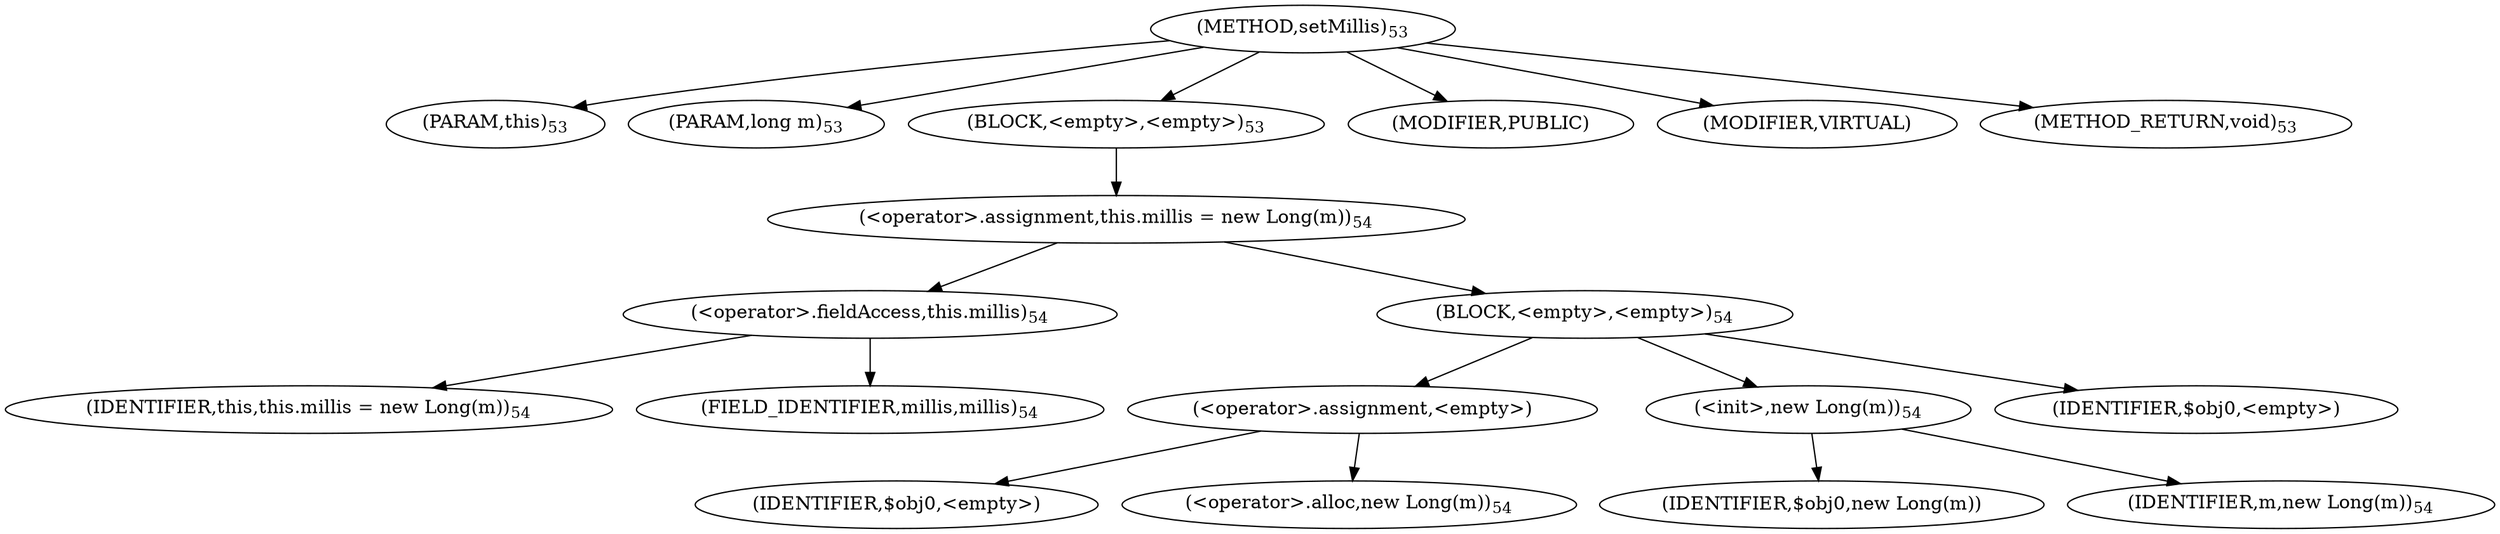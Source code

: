 digraph "setMillis" {  
"47" [label = <(METHOD,setMillis)<SUB>53</SUB>> ]
"48" [label = <(PARAM,this)<SUB>53</SUB>> ]
"49" [label = <(PARAM,long m)<SUB>53</SUB>> ]
"50" [label = <(BLOCK,&lt;empty&gt;,&lt;empty&gt;)<SUB>53</SUB>> ]
"51" [label = <(&lt;operator&gt;.assignment,this.millis = new Long(m))<SUB>54</SUB>> ]
"52" [label = <(&lt;operator&gt;.fieldAccess,this.millis)<SUB>54</SUB>> ]
"53" [label = <(IDENTIFIER,this,this.millis = new Long(m))<SUB>54</SUB>> ]
"54" [label = <(FIELD_IDENTIFIER,millis,millis)<SUB>54</SUB>> ]
"55" [label = <(BLOCK,&lt;empty&gt;,&lt;empty&gt;)<SUB>54</SUB>> ]
"56" [label = <(&lt;operator&gt;.assignment,&lt;empty&gt;)> ]
"57" [label = <(IDENTIFIER,$obj0,&lt;empty&gt;)> ]
"58" [label = <(&lt;operator&gt;.alloc,new Long(m))<SUB>54</SUB>> ]
"59" [label = <(&lt;init&gt;,new Long(m))<SUB>54</SUB>> ]
"60" [label = <(IDENTIFIER,$obj0,new Long(m))> ]
"61" [label = <(IDENTIFIER,m,new Long(m))<SUB>54</SUB>> ]
"62" [label = <(IDENTIFIER,$obj0,&lt;empty&gt;)> ]
"63" [label = <(MODIFIER,PUBLIC)> ]
"64" [label = <(MODIFIER,VIRTUAL)> ]
"65" [label = <(METHOD_RETURN,void)<SUB>53</SUB>> ]
  "47" -> "48" 
  "47" -> "49" 
  "47" -> "50" 
  "47" -> "63" 
  "47" -> "64" 
  "47" -> "65" 
  "50" -> "51" 
  "51" -> "52" 
  "51" -> "55" 
  "52" -> "53" 
  "52" -> "54" 
  "55" -> "56" 
  "55" -> "59" 
  "55" -> "62" 
  "56" -> "57" 
  "56" -> "58" 
  "59" -> "60" 
  "59" -> "61" 
}
